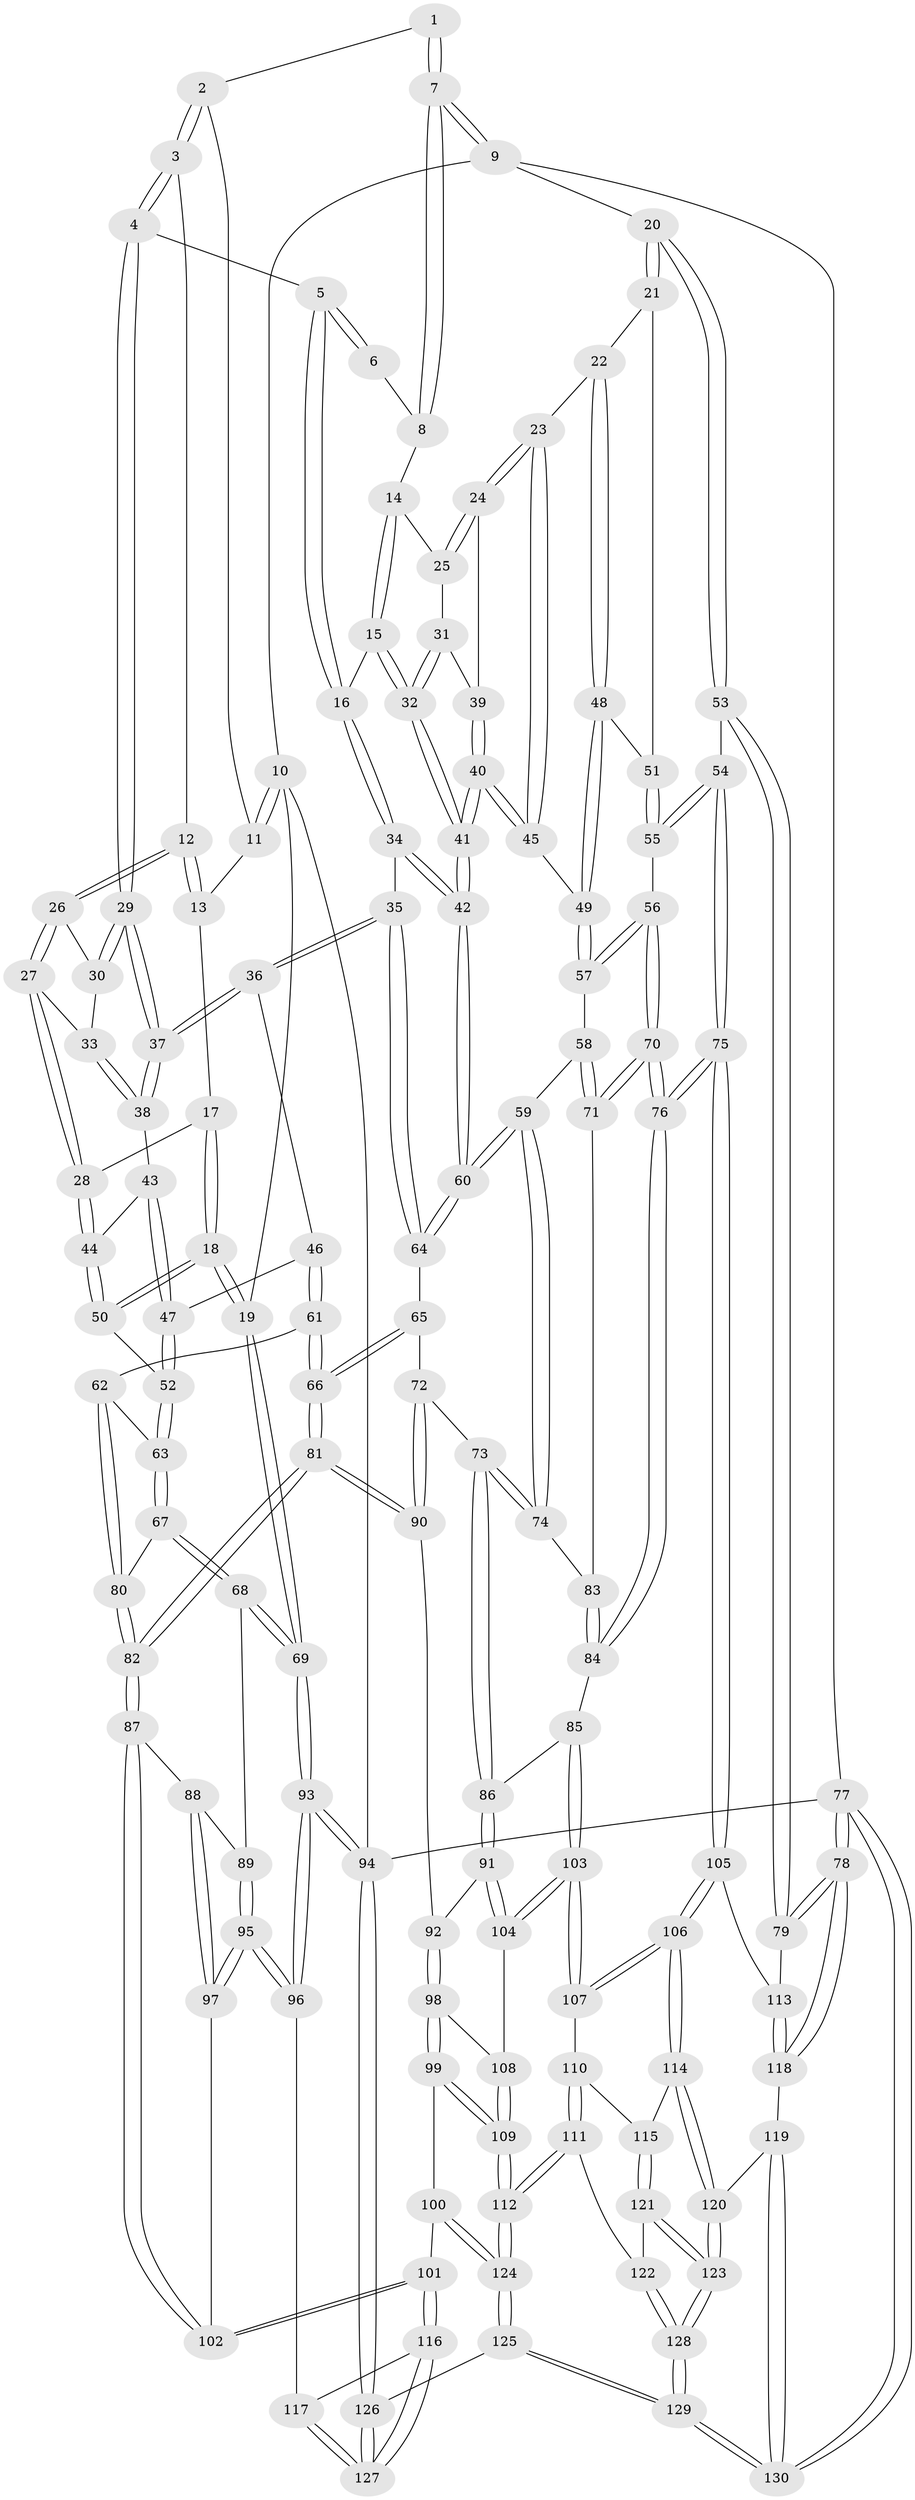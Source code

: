 // Generated by graph-tools (version 1.1) at 2025/38/03/09/25 02:38:37]
// undirected, 130 vertices, 322 edges
graph export_dot {
graph [start="1"]
  node [color=gray90,style=filled];
  1 [pos="+0.7059039847350901+0"];
  2 [pos="+0.33994111902556307+0"];
  3 [pos="+0.42392075768908954+0.07605414392668458"];
  4 [pos="+0.4406080146201939+0.10568977705708672"];
  5 [pos="+0.49290067693753975+0.12779690735271806"];
  6 [pos="+0.5528744925912245+0.03430573399913636"];
  7 [pos="+0.9919913572832721+0"];
  8 [pos="+0.7110604474257382+0.05416295357080784"];
  9 [pos="+1+0"];
  10 [pos="+0+0"];
  11 [pos="+0.015115191919012953+0"];
  12 [pos="+0.21083976169738644+0.11876699238296376"];
  13 [pos="+0.14667480805997835+0.03733511270834288"];
  14 [pos="+0.677620165895146+0.10180289384965971"];
  15 [pos="+0.5370270617400922+0.15616338354621143"];
  16 [pos="+0.5270234269759171+0.154761507184825"];
  17 [pos="+0.10196192801584539+0.15952641515078056"];
  18 [pos="+0+0.3213438992765756"];
  19 [pos="+0+0.3266516592615563"];
  20 [pos="+1+0"];
  21 [pos="+0.8319621003681529+0.23285470798930244"];
  22 [pos="+0.7955333395870801+0.23085265624163603"];
  23 [pos="+0.7546963482112216+0.22644286884618836"];
  24 [pos="+0.7521867951625992+0.22529053859258785"];
  25 [pos="+0.6992753712303555+0.1623473378148405"];
  26 [pos="+0.21217612574791017+0.12249210616139466"];
  27 [pos="+0.1447450943931846+0.23766185324739406"];
  28 [pos="+0.12843731112816428+0.24862524930450652"];
  29 [pos="+0.33684139975151944+0.22309291966064176"];
  30 [pos="+0.23571853068754686+0.15630556920090344"];
  31 [pos="+0.6584965752731099+0.2415588058329561"];
  32 [pos="+0.6251181623880754+0.27169217447618677"];
  33 [pos="+0.21029005062894776+0.2353677314852251"];
  34 [pos="+0.4761793760585636+0.3132891191274987"];
  35 [pos="+0.40424868174071593+0.347652407653025"];
  36 [pos="+0.33461174938345273+0.31149370653685465"];
  37 [pos="+0.33361338653196054+0.3077994696710779"];
  38 [pos="+0.22331751798741134+0.26407016740713135"];
  39 [pos="+0.7283759786240618+0.23721632859841724"];
  40 [pos="+0.6410736871971668+0.32795456216239227"];
  41 [pos="+0.6362479229757957+0.32776773723679087"];
  42 [pos="+0.5986677384690042+0.36665542390986194"];
  43 [pos="+0.21402140853801668+0.269934388260864"];
  44 [pos="+0.11790862015419348+0.27105502430873735"];
  45 [pos="+0.707860076458213+0.34168313903449377"];
  46 [pos="+0.28922074878116316+0.351509668403883"];
  47 [pos="+0.1850115651964976+0.3200577363334576"];
  48 [pos="+0.7180686461626719+0.340799938396127"];
  49 [pos="+0.7117869196864058+0.3437722373453453"];
  50 [pos="+0.07457782927551795+0.33085855729364444"];
  51 [pos="+0.8083085700927315+0.30466377945191203"];
  52 [pos="+0.07954420879531335+0.3342120354923951"];
  53 [pos="+1+0.4221324035736713"];
  54 [pos="+0.9650525022418449+0.4628862993796372"];
  55 [pos="+0.8418796375527734+0.4119321111359693"];
  56 [pos="+0.7784170352799519+0.4172374254296765"];
  57 [pos="+0.7467689961126934+0.3994222298101874"];
  58 [pos="+0.7033706226485751+0.4311384278726835"];
  59 [pos="+0.5929272333450636+0.4583800496760086"];
  60 [pos="+0.592335022587393+0.45085785470994666"];
  61 [pos="+0.2803597122261616+0.36679437585925784"];
  62 [pos="+0.1844308212520806+0.4369343677037008"];
  63 [pos="+0.07973417292011448+0.334448770735284"];
  64 [pos="+0.4086392581069513+0.3675471083691203"];
  65 [pos="+0.41074122941721214+0.4043721981562083"];
  66 [pos="+0.3278025176004725+0.5469073900208222"];
  67 [pos="+0.09146398287981321+0.5090820648024182"];
  68 [pos="+0.010163627378601282+0.542362935106652"];
  69 [pos="+0+0.46361688776136367"];
  70 [pos="+0.7349280119679156+0.5179673686872243"];
  71 [pos="+0.7263430970273327+0.5139686609685616"];
  72 [pos="+0.5103433312508733+0.5085092967383871"];
  73 [pos="+0.5854320773074454+0.4781785338907749"];
  74 [pos="+0.590499643270277+0.4720997770370884"];
  75 [pos="+0.794298152048965+0.6148812601059153"];
  76 [pos="+0.7865105933675856+0.6095207677305783"];
  77 [pos="+1+1"];
  78 [pos="+1+0.7986383350233606"];
  79 [pos="+1+0.5807648507678477"];
  80 [pos="+0.18561199227678+0.4960603578593988"];
  81 [pos="+0.32575987210217755+0.5555720683709876"];
  82 [pos="+0.26120320306105493+0.5977058534023104"];
  83 [pos="+0.6288647550358663+0.4886176716939215"];
  84 [pos="+0.6958136210860184+0.6047520500848687"];
  85 [pos="+0.6278324252425299+0.6146736228815736"];
  86 [pos="+0.613751495751099+0.6028104205801743"];
  87 [pos="+0.25074370754179964+0.6301825429696079"];
  88 [pos="+0.06813720652083953+0.6031069937677457"];
  89 [pos="+0.01797852409392542+0.552280804824383"];
  90 [pos="+0.46020946450807815+0.5765126315064388"];
  91 [pos="+0.5325895146771665+0.6290104610913806"];
  92 [pos="+0.4604632997933428+0.5770896739073526"];
  93 [pos="+0+0.8761558339554031"];
  94 [pos="+0+1"];
  95 [pos="+0.008734252148303355+0.7922830510393618"];
  96 [pos="+0+0.8277969781946175"];
  97 [pos="+0.057261821448196935+0.7366748499433226"];
  98 [pos="+0.4468580081778111+0.6677440740707572"];
  99 [pos="+0.4094834602670372+0.7486314501505223"];
  100 [pos="+0.2963383726126198+0.748877399143656"];
  101 [pos="+0.28985568234213493+0.7453284594391112"];
  102 [pos="+0.2511695596887657+0.6518215500255652"];
  103 [pos="+0.6209104515760712+0.7159543341359156"];
  104 [pos="+0.5389893821499804+0.6665849370178213"];
  105 [pos="+0.8034392364174155+0.7053899972590948"];
  106 [pos="+0.7952209583441104+0.7150944888942206"];
  107 [pos="+0.6234838377313859+0.7224391344076373"];
  108 [pos="+0.5210448328996118+0.6872492741015804"];
  109 [pos="+0.49101776725388074+0.7964616691422567"];
  110 [pos="+0.6218435583507277+0.7253752511348331"];
  111 [pos="+0.5497966171786071+0.832726961757077"];
  112 [pos="+0.5288809812193683+0.8365748480114329"];
  113 [pos="+0.8736499498025052+0.7242626952126291"];
  114 [pos="+0.7946699913757836+0.7174136963307118"];
  115 [pos="+0.70113335611986+0.8224033583225284"];
  116 [pos="+0.2349385892949872+0.7972942348192156"];
  117 [pos="+0.04345122130927023+0.8519561822276329"];
  118 [pos="+0.9391147801843125+0.8088332538022704"];
  119 [pos="+0.9096944250757613+0.8888463547638734"];
  120 [pos="+0.8130376001014377+0.8827849320791948"];
  121 [pos="+0.6852822829156232+0.8459520303835033"];
  122 [pos="+0.6076118828006698+0.8604315749809408"];
  123 [pos="+0.7753706039663049+0.9271558625874018"];
  124 [pos="+0.40131493905113136+1"];
  125 [pos="+0.3793696415945171+1"];
  126 [pos="+0.2910660120503026+1"];
  127 [pos="+0.2087313489787519+1"];
  128 [pos="+0.7308906340284418+1"];
  129 [pos="+0.733718284064779+1"];
  130 [pos="+1+1"];
  1 -- 2;
  1 -- 7;
  1 -- 7;
  2 -- 3;
  2 -- 3;
  2 -- 11;
  3 -- 4;
  3 -- 4;
  3 -- 12;
  4 -- 5;
  4 -- 29;
  4 -- 29;
  5 -- 6;
  5 -- 6;
  5 -- 16;
  5 -- 16;
  6 -- 8;
  7 -- 8;
  7 -- 8;
  7 -- 9;
  7 -- 9;
  8 -- 14;
  9 -- 10;
  9 -- 20;
  9 -- 77;
  10 -- 11;
  10 -- 11;
  10 -- 19;
  10 -- 94;
  11 -- 13;
  12 -- 13;
  12 -- 13;
  12 -- 26;
  12 -- 26;
  13 -- 17;
  14 -- 15;
  14 -- 15;
  14 -- 25;
  15 -- 16;
  15 -- 32;
  15 -- 32;
  16 -- 34;
  16 -- 34;
  17 -- 18;
  17 -- 18;
  17 -- 28;
  18 -- 19;
  18 -- 19;
  18 -- 50;
  18 -- 50;
  19 -- 69;
  19 -- 69;
  20 -- 21;
  20 -- 21;
  20 -- 53;
  20 -- 53;
  21 -- 22;
  21 -- 51;
  22 -- 23;
  22 -- 48;
  22 -- 48;
  23 -- 24;
  23 -- 24;
  23 -- 45;
  23 -- 45;
  24 -- 25;
  24 -- 25;
  24 -- 39;
  25 -- 31;
  26 -- 27;
  26 -- 27;
  26 -- 30;
  27 -- 28;
  27 -- 28;
  27 -- 33;
  28 -- 44;
  28 -- 44;
  29 -- 30;
  29 -- 30;
  29 -- 37;
  29 -- 37;
  30 -- 33;
  31 -- 32;
  31 -- 32;
  31 -- 39;
  32 -- 41;
  32 -- 41;
  33 -- 38;
  33 -- 38;
  34 -- 35;
  34 -- 42;
  34 -- 42;
  35 -- 36;
  35 -- 36;
  35 -- 64;
  35 -- 64;
  36 -- 37;
  36 -- 37;
  36 -- 46;
  37 -- 38;
  37 -- 38;
  38 -- 43;
  39 -- 40;
  39 -- 40;
  40 -- 41;
  40 -- 41;
  40 -- 45;
  40 -- 45;
  41 -- 42;
  41 -- 42;
  42 -- 60;
  42 -- 60;
  43 -- 44;
  43 -- 47;
  43 -- 47;
  44 -- 50;
  44 -- 50;
  45 -- 49;
  46 -- 47;
  46 -- 61;
  46 -- 61;
  47 -- 52;
  47 -- 52;
  48 -- 49;
  48 -- 49;
  48 -- 51;
  49 -- 57;
  49 -- 57;
  50 -- 52;
  51 -- 55;
  51 -- 55;
  52 -- 63;
  52 -- 63;
  53 -- 54;
  53 -- 79;
  53 -- 79;
  54 -- 55;
  54 -- 55;
  54 -- 75;
  54 -- 75;
  55 -- 56;
  56 -- 57;
  56 -- 57;
  56 -- 70;
  56 -- 70;
  57 -- 58;
  58 -- 59;
  58 -- 71;
  58 -- 71;
  59 -- 60;
  59 -- 60;
  59 -- 74;
  59 -- 74;
  60 -- 64;
  60 -- 64;
  61 -- 62;
  61 -- 66;
  61 -- 66;
  62 -- 63;
  62 -- 80;
  62 -- 80;
  63 -- 67;
  63 -- 67;
  64 -- 65;
  65 -- 66;
  65 -- 66;
  65 -- 72;
  66 -- 81;
  66 -- 81;
  67 -- 68;
  67 -- 68;
  67 -- 80;
  68 -- 69;
  68 -- 69;
  68 -- 89;
  69 -- 93;
  69 -- 93;
  70 -- 71;
  70 -- 71;
  70 -- 76;
  70 -- 76;
  71 -- 83;
  72 -- 73;
  72 -- 90;
  72 -- 90;
  73 -- 74;
  73 -- 74;
  73 -- 86;
  73 -- 86;
  74 -- 83;
  75 -- 76;
  75 -- 76;
  75 -- 105;
  75 -- 105;
  76 -- 84;
  76 -- 84;
  77 -- 78;
  77 -- 78;
  77 -- 130;
  77 -- 130;
  77 -- 94;
  78 -- 79;
  78 -- 79;
  78 -- 118;
  78 -- 118;
  79 -- 113;
  80 -- 82;
  80 -- 82;
  81 -- 82;
  81 -- 82;
  81 -- 90;
  81 -- 90;
  82 -- 87;
  82 -- 87;
  83 -- 84;
  83 -- 84;
  84 -- 85;
  85 -- 86;
  85 -- 103;
  85 -- 103;
  86 -- 91;
  86 -- 91;
  87 -- 88;
  87 -- 102;
  87 -- 102;
  88 -- 89;
  88 -- 97;
  88 -- 97;
  89 -- 95;
  89 -- 95;
  90 -- 92;
  91 -- 92;
  91 -- 104;
  91 -- 104;
  92 -- 98;
  92 -- 98;
  93 -- 94;
  93 -- 94;
  93 -- 96;
  93 -- 96;
  94 -- 126;
  94 -- 126;
  95 -- 96;
  95 -- 96;
  95 -- 97;
  95 -- 97;
  96 -- 117;
  97 -- 102;
  98 -- 99;
  98 -- 99;
  98 -- 108;
  99 -- 100;
  99 -- 109;
  99 -- 109;
  100 -- 101;
  100 -- 124;
  100 -- 124;
  101 -- 102;
  101 -- 102;
  101 -- 116;
  101 -- 116;
  103 -- 104;
  103 -- 104;
  103 -- 107;
  103 -- 107;
  104 -- 108;
  105 -- 106;
  105 -- 106;
  105 -- 113;
  106 -- 107;
  106 -- 107;
  106 -- 114;
  106 -- 114;
  107 -- 110;
  108 -- 109;
  108 -- 109;
  109 -- 112;
  109 -- 112;
  110 -- 111;
  110 -- 111;
  110 -- 115;
  111 -- 112;
  111 -- 112;
  111 -- 122;
  112 -- 124;
  112 -- 124;
  113 -- 118;
  113 -- 118;
  114 -- 115;
  114 -- 120;
  114 -- 120;
  115 -- 121;
  115 -- 121;
  116 -- 117;
  116 -- 127;
  116 -- 127;
  117 -- 127;
  117 -- 127;
  118 -- 119;
  119 -- 120;
  119 -- 130;
  119 -- 130;
  120 -- 123;
  120 -- 123;
  121 -- 122;
  121 -- 123;
  121 -- 123;
  122 -- 128;
  122 -- 128;
  123 -- 128;
  123 -- 128;
  124 -- 125;
  124 -- 125;
  125 -- 126;
  125 -- 129;
  125 -- 129;
  126 -- 127;
  126 -- 127;
  128 -- 129;
  128 -- 129;
  129 -- 130;
  129 -- 130;
}
